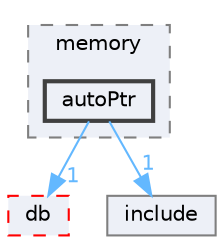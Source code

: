 digraph "src/OpenFOAM/memory/autoPtr"
{
 // LATEX_PDF_SIZE
  bgcolor="transparent";
  edge [fontname=Helvetica,fontsize=10,labelfontname=Helvetica,labelfontsize=10];
  node [fontname=Helvetica,fontsize=10,shape=box,height=0.2,width=0.4];
  compound=true
  subgraph clusterdir_385a22dcc2f7120acb0f1a7a832b3b8d {
    graph [ bgcolor="#edf0f7", pencolor="grey50", label="memory", fontname=Helvetica,fontsize=10 style="filled,dashed", URL="dir_385a22dcc2f7120acb0f1a7a832b3b8d.html",tooltip=""]
  dir_19b2c8edb0612d2d57f078b403c4451b [label="autoPtr", fillcolor="#edf0f7", color="grey25", style="filled,bold", URL="dir_19b2c8edb0612d2d57f078b403c4451b.html",tooltip=""];
  }
  dir_63c634f7a7cfd679ac26c67fb30fc32f [label="db", fillcolor="#edf0f7", color="red", style="filled,dashed", URL="dir_63c634f7a7cfd679ac26c67fb30fc32f.html",tooltip=""];
  dir_e954e9f5966bc1c681a414ec8bd0ee15 [label="include", fillcolor="#edf0f7", color="grey50", style="filled", URL="dir_e954e9f5966bc1c681a414ec8bd0ee15.html",tooltip=""];
  dir_19b2c8edb0612d2d57f078b403c4451b->dir_63c634f7a7cfd679ac26c67fb30fc32f [headlabel="1", labeldistance=1.5 headhref="dir_000171_000817.html" href="dir_000171_000817.html" color="steelblue1" fontcolor="steelblue1"];
  dir_19b2c8edb0612d2d57f078b403c4451b->dir_e954e9f5966bc1c681a414ec8bd0ee15 [headlabel="1", labeldistance=1.5 headhref="dir_000171_001804.html" href="dir_000171_001804.html" color="steelblue1" fontcolor="steelblue1"];
}
